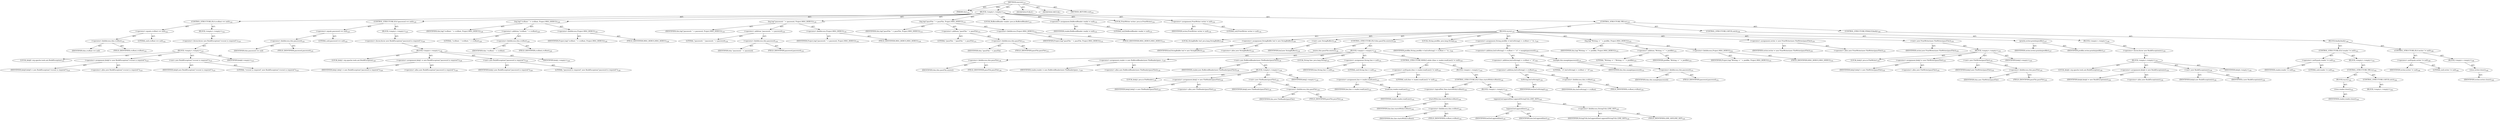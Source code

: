digraph "execute" {  
"111669149697" [label = <(METHOD,execute)<SUB>121</SUB>> ]
"115964116992" [label = <(PARAM,this)<SUB>121</SUB>> ]
"25769803777" [label = <(BLOCK,&lt;empty&gt;,&lt;empty&gt;)<SUB>121</SUB>> ]
"47244640256" [label = <(CONTROL_STRUCTURE,IF,if (cvsRoot == null))<SUB>122</SUB>> ]
"30064771091" [label = <(&lt;operator&gt;.equals,cvsRoot == null)<SUB>122</SUB>> ]
"30064771092" [label = <(&lt;operator&gt;.fieldAccess,this.cvsRoot)<SUB>122</SUB>> ]
"68719476753" [label = <(IDENTIFIER,this,cvsRoot == null)> ]
"55834574855" [label = <(FIELD_IDENTIFIER,cvsRoot,cvsRoot)<SUB>122</SUB>> ]
"90194313478" [label = <(LITERAL,null,cvsRoot == null)<SUB>122</SUB>> ]
"25769803778" [label = <(BLOCK,&lt;empty&gt;,&lt;empty&gt;)<SUB>122</SUB>> ]
"30064771093" [label = <(&lt;operator&gt;.throw,throw new BuildException(&quot;cvsroot is required&quot;);)<SUB>123</SUB>> ]
"25769803779" [label = <(BLOCK,&lt;empty&gt;,&lt;empty&gt;)<SUB>123</SUB>> ]
"94489280512" [label = <(LOCAL,$obj0: org.apache.tools.ant.BuildException)<SUB>123</SUB>> ]
"30064771094" [label = <(&lt;operator&gt;.assignment,$obj0 = new BuildException(&quot;cvsroot is required&quot;))<SUB>123</SUB>> ]
"68719476754" [label = <(IDENTIFIER,$obj0,$obj0 = new BuildException(&quot;cvsroot is required&quot;))<SUB>123</SUB>> ]
"30064771095" [label = <(&lt;operator&gt;.alloc,new BuildException(&quot;cvsroot is required&quot;))<SUB>123</SUB>> ]
"30064771096" [label = <(&lt;init&gt;,new BuildException(&quot;cvsroot is required&quot;))<SUB>123</SUB>> ]
"68719476755" [label = <(IDENTIFIER,$obj0,new BuildException(&quot;cvsroot is required&quot;))<SUB>123</SUB>> ]
"90194313479" [label = <(LITERAL,&quot;cvsroot is required&quot;,new BuildException(&quot;cvsroot is required&quot;))<SUB>123</SUB>> ]
"68719476756" [label = <(IDENTIFIER,$obj0,&lt;empty&gt;)<SUB>123</SUB>> ]
"47244640257" [label = <(CONTROL_STRUCTURE,IF,if (password == null))<SUB>125</SUB>> ]
"30064771097" [label = <(&lt;operator&gt;.equals,password == null)<SUB>125</SUB>> ]
"30064771098" [label = <(&lt;operator&gt;.fieldAccess,this.password)<SUB>125</SUB>> ]
"68719476757" [label = <(IDENTIFIER,this,password == null)> ]
"55834574856" [label = <(FIELD_IDENTIFIER,password,password)<SUB>125</SUB>> ]
"90194313480" [label = <(LITERAL,null,password == null)<SUB>125</SUB>> ]
"25769803780" [label = <(BLOCK,&lt;empty&gt;,&lt;empty&gt;)<SUB>125</SUB>> ]
"30064771099" [label = <(&lt;operator&gt;.throw,throw new BuildException(&quot;password is required&quot;);)<SUB>126</SUB>> ]
"25769803781" [label = <(BLOCK,&lt;empty&gt;,&lt;empty&gt;)<SUB>126</SUB>> ]
"94489280513" [label = <(LOCAL,$obj1: org.apache.tools.ant.BuildException)<SUB>126</SUB>> ]
"30064771100" [label = <(&lt;operator&gt;.assignment,$obj1 = new BuildException(&quot;password is required&quot;))<SUB>126</SUB>> ]
"68719476758" [label = <(IDENTIFIER,$obj1,$obj1 = new BuildException(&quot;password is required&quot;))<SUB>126</SUB>> ]
"30064771101" [label = <(&lt;operator&gt;.alloc,new BuildException(&quot;password is required&quot;))<SUB>126</SUB>> ]
"30064771102" [label = <(&lt;init&gt;,new BuildException(&quot;password is required&quot;))<SUB>126</SUB>> ]
"68719476759" [label = <(IDENTIFIER,$obj1,new BuildException(&quot;password is required&quot;))<SUB>126</SUB>> ]
"90194313481" [label = <(LITERAL,&quot;password is required&quot;,new BuildException(&quot;password is required&quot;))<SUB>126</SUB>> ]
"68719476760" [label = <(IDENTIFIER,$obj1,&lt;empty&gt;)<SUB>126</SUB>> ]
"30064771103" [label = <(log,log(&quot;cvsRoot: &quot; + cvsRoot, Project.MSG_DEBUG))<SUB>129</SUB>> ]
"68719476736" [label = <(IDENTIFIER,this,log(&quot;cvsRoot: &quot; + cvsRoot, Project.MSG_DEBUG))<SUB>129</SUB>> ]
"30064771104" [label = <(&lt;operator&gt;.addition,&quot;cvsRoot: &quot; + cvsRoot)<SUB>129</SUB>> ]
"90194313482" [label = <(LITERAL,&quot;cvsRoot: &quot;,&quot;cvsRoot: &quot; + cvsRoot)<SUB>129</SUB>> ]
"30064771105" [label = <(&lt;operator&gt;.fieldAccess,this.cvsRoot)<SUB>129</SUB>> ]
"68719476761" [label = <(IDENTIFIER,this,&quot;cvsRoot: &quot; + cvsRoot)> ]
"55834574857" [label = <(FIELD_IDENTIFIER,cvsRoot,cvsRoot)<SUB>129</SUB>> ]
"30064771106" [label = <(&lt;operator&gt;.fieldAccess,Project.MSG_DEBUG)<SUB>129</SUB>> ]
"68719476762" [label = <(IDENTIFIER,Project,log(&quot;cvsRoot: &quot; + cvsRoot, Project.MSG_DEBUG))<SUB>129</SUB>> ]
"55834574858" [label = <(FIELD_IDENTIFIER,MSG_DEBUG,MSG_DEBUG)<SUB>129</SUB>> ]
"30064771107" [label = <(log,log(&quot;password: &quot; + password, Project.MSG_DEBUG))<SUB>130</SUB>> ]
"68719476737" [label = <(IDENTIFIER,this,log(&quot;password: &quot; + password, Project.MSG_DEBUG))<SUB>130</SUB>> ]
"30064771108" [label = <(&lt;operator&gt;.addition,&quot;password: &quot; + password)<SUB>130</SUB>> ]
"90194313483" [label = <(LITERAL,&quot;password: &quot;,&quot;password: &quot; + password)<SUB>130</SUB>> ]
"30064771109" [label = <(&lt;operator&gt;.fieldAccess,this.password)<SUB>130</SUB>> ]
"68719476763" [label = <(IDENTIFIER,this,&quot;password: &quot; + password)> ]
"55834574859" [label = <(FIELD_IDENTIFIER,password,password)<SUB>130</SUB>> ]
"30064771110" [label = <(&lt;operator&gt;.fieldAccess,Project.MSG_DEBUG)<SUB>130</SUB>> ]
"68719476764" [label = <(IDENTIFIER,Project,log(&quot;password: &quot; + password, Project.MSG_DEBUG))<SUB>130</SUB>> ]
"55834574860" [label = <(FIELD_IDENTIFIER,MSG_DEBUG,MSG_DEBUG)<SUB>130</SUB>> ]
"30064771111" [label = <(log,log(&quot;passFile: &quot; + passFile, Project.MSG_DEBUG))<SUB>131</SUB>> ]
"68719476738" [label = <(IDENTIFIER,this,log(&quot;passFile: &quot; + passFile, Project.MSG_DEBUG))<SUB>131</SUB>> ]
"30064771112" [label = <(&lt;operator&gt;.addition,&quot;passFile: &quot; + passFile)<SUB>131</SUB>> ]
"90194313484" [label = <(LITERAL,&quot;passFile: &quot;,&quot;passFile: &quot; + passFile)<SUB>131</SUB>> ]
"30064771113" [label = <(&lt;operator&gt;.fieldAccess,this.passFile)<SUB>131</SUB>> ]
"68719476765" [label = <(IDENTIFIER,this,&quot;passFile: &quot; + passFile)> ]
"55834574861" [label = <(FIELD_IDENTIFIER,passFile,passFile)<SUB>131</SUB>> ]
"30064771114" [label = <(&lt;operator&gt;.fieldAccess,Project.MSG_DEBUG)<SUB>131</SUB>> ]
"68719476766" [label = <(IDENTIFIER,Project,log(&quot;passFile: &quot; + passFile, Project.MSG_DEBUG))<SUB>131</SUB>> ]
"55834574862" [label = <(FIELD_IDENTIFIER,MSG_DEBUG,MSG_DEBUG)<SUB>131</SUB>> ]
"94489280514" [label = <(LOCAL,BufferedReader reader: java.io.BufferedReader)<SUB>133</SUB>> ]
"30064771115" [label = <(&lt;operator&gt;.assignment,BufferedReader reader = null)<SUB>133</SUB>> ]
"68719476767" [label = <(IDENTIFIER,reader,BufferedReader reader = null)<SUB>133</SUB>> ]
"90194313485" [label = <(LITERAL,null,BufferedReader reader = null)<SUB>133</SUB>> ]
"94489280515" [label = <(LOCAL,PrintWriter writer: java.io.PrintWriter)<SUB>134</SUB>> ]
"30064771116" [label = <(&lt;operator&gt;.assignment,PrintWriter writer = null)<SUB>134</SUB>> ]
"68719476768" [label = <(IDENTIFIER,writer,PrintWriter writer = null)<SUB>134</SUB>> ]
"90194313486" [label = <(LITERAL,null,PrintWriter writer = null)<SUB>134</SUB>> ]
"47244640258" [label = <(CONTROL_STRUCTURE,TRY,try)<SUB>135</SUB>> ]
"25769803782" [label = <(BLOCK,try,try)<SUB>135</SUB>> ]
"94489280516" [label = <(LOCAL,StringBuffer buf: java.lang.StringBuffer)<SUB>136</SUB>> ]
"30064771117" [label = <(&lt;operator&gt;.assignment,StringBuffer buf = new StringBuffer())<SUB>136</SUB>> ]
"68719476769" [label = <(IDENTIFIER,buf,StringBuffer buf = new StringBuffer())<SUB>136</SUB>> ]
"30064771118" [label = <(&lt;operator&gt;.alloc,new StringBuffer())<SUB>136</SUB>> ]
"30064771119" [label = <(&lt;init&gt;,new StringBuffer())<SUB>136</SUB>> ]
"68719476770" [label = <(IDENTIFIER,buf,new StringBuffer())<SUB>136</SUB>> ]
"47244640259" [label = <(CONTROL_STRUCTURE,IF,if (this.passFile.exists()))<SUB>138</SUB>> ]
"30064771120" [label = <(exists,this.passFile.exists())<SUB>138</SUB>> ]
"30064771121" [label = <(&lt;operator&gt;.fieldAccess,this.passFile)<SUB>138</SUB>> ]
"68719476771" [label = <(IDENTIFIER,this,this.passFile.exists())> ]
"55834574863" [label = <(FIELD_IDENTIFIER,passFile,passFile)<SUB>138</SUB>> ]
"25769803783" [label = <(BLOCK,&lt;empty&gt;,&lt;empty&gt;)<SUB>138</SUB>> ]
"30064771122" [label = <(&lt;operator&gt;.assignment,reader = new BufferedReader(new FileReader(pass...)<SUB>139</SUB>> ]
"68719476772" [label = <(IDENTIFIER,reader,reader = new BufferedReader(new FileReader(pass...)<SUB>139</SUB>> ]
"30064771123" [label = <(&lt;operator&gt;.alloc,new BufferedReader(new FileReader(passFile)))<SUB>139</SUB>> ]
"30064771124" [label = <(&lt;init&gt;,new BufferedReader(new FileReader(passFile)))<SUB>139</SUB>> ]
"68719476773" [label = <(IDENTIFIER,reader,new BufferedReader(new FileReader(passFile)))<SUB>139</SUB>> ]
"25769803784" [label = <(BLOCK,&lt;empty&gt;,&lt;empty&gt;)<SUB>139</SUB>> ]
"94489280517" [label = <(LOCAL,$obj2: java.io.FileReader)<SUB>139</SUB>> ]
"30064771125" [label = <(&lt;operator&gt;.assignment,$obj2 = new FileReader(passFile))<SUB>139</SUB>> ]
"68719476774" [label = <(IDENTIFIER,$obj2,$obj2 = new FileReader(passFile))<SUB>139</SUB>> ]
"30064771126" [label = <(&lt;operator&gt;.alloc,new FileReader(passFile))<SUB>139</SUB>> ]
"30064771127" [label = <(&lt;init&gt;,new FileReader(passFile))<SUB>139</SUB>> ]
"68719476775" [label = <(IDENTIFIER,$obj2,new FileReader(passFile))<SUB>139</SUB>> ]
"30064771128" [label = <(&lt;operator&gt;.fieldAccess,this.passFile)<SUB>139</SUB>> ]
"68719476776" [label = <(IDENTIFIER,this,new FileReader(passFile))> ]
"55834574864" [label = <(FIELD_IDENTIFIER,passFile,passFile)<SUB>139</SUB>> ]
"68719476777" [label = <(IDENTIFIER,$obj2,&lt;empty&gt;)<SUB>139</SUB>> ]
"94489280518" [label = <(LOCAL,String line: java.lang.String)<SUB>141</SUB>> ]
"30064771129" [label = <(&lt;operator&gt;.assignment,String line = null)<SUB>141</SUB>> ]
"68719476778" [label = <(IDENTIFIER,line,String line = null)<SUB>141</SUB>> ]
"90194313487" [label = <(LITERAL,null,String line = null)<SUB>141</SUB>> ]
"47244640260" [label = <(CONTROL_STRUCTURE,WHILE,while ((line = reader.readLine()) != null))<SUB>143</SUB>> ]
"30064771130" [label = <(&lt;operator&gt;.notEquals,(line = reader.readLine()) != null)<SUB>143</SUB>> ]
"30064771131" [label = <(&lt;operator&gt;.assignment,line = reader.readLine())<SUB>143</SUB>> ]
"68719476779" [label = <(IDENTIFIER,line,line = reader.readLine())<SUB>143</SUB>> ]
"30064771132" [label = <(readLine,reader.readLine())<SUB>143</SUB>> ]
"68719476780" [label = <(IDENTIFIER,reader,reader.readLine())<SUB>143</SUB>> ]
"90194313488" [label = <(LITERAL,null,(line = reader.readLine()) != null)<SUB>143</SUB>> ]
"25769803785" [label = <(BLOCK,&lt;empty&gt;,&lt;empty&gt;)<SUB>143</SUB>> ]
"47244640261" [label = <(CONTROL_STRUCTURE,IF,if (!line.startsWith(cvsRoot)))<SUB>144</SUB>> ]
"30064771133" [label = <(&lt;operator&gt;.logicalNot,!line.startsWith(cvsRoot))<SUB>144</SUB>> ]
"30064771134" [label = <(startsWith,line.startsWith(cvsRoot))<SUB>144</SUB>> ]
"68719476781" [label = <(IDENTIFIER,line,line.startsWith(cvsRoot))<SUB>144</SUB>> ]
"30064771135" [label = <(&lt;operator&gt;.fieldAccess,this.cvsRoot)<SUB>144</SUB>> ]
"68719476782" [label = <(IDENTIFIER,this,line.startsWith(cvsRoot))> ]
"55834574865" [label = <(FIELD_IDENTIFIER,cvsRoot,cvsRoot)<SUB>144</SUB>> ]
"25769803786" [label = <(BLOCK,&lt;empty&gt;,&lt;empty&gt;)<SUB>144</SUB>> ]
"30064771136" [label = <(append,buf.append(line).append(StringUtils.LINE_SEP))<SUB>145</SUB>> ]
"30064771137" [label = <(append,buf.append(line))<SUB>145</SUB>> ]
"68719476783" [label = <(IDENTIFIER,buf,buf.append(line))<SUB>145</SUB>> ]
"68719476784" [label = <(IDENTIFIER,line,buf.append(line))<SUB>145</SUB>> ]
"30064771138" [label = <(&lt;operator&gt;.fieldAccess,StringUtils.LINE_SEP)<SUB>145</SUB>> ]
"68719476785" [label = <(IDENTIFIER,StringUtils,buf.append(line).append(StringUtils.LINE_SEP))<SUB>145</SUB>> ]
"55834574866" [label = <(FIELD_IDENTIFIER,LINE_SEP,LINE_SEP)<SUB>145</SUB>> ]
"94489280519" [label = <(LOCAL,String pwdfile: java.lang.String)<SUB>150</SUB>> ]
"30064771139" [label = <(&lt;operator&gt;.assignment,String pwdfile = buf.toString() + cvsRoot + &quot; A...)<SUB>150</SUB>> ]
"68719476786" [label = <(IDENTIFIER,pwdfile,String pwdfile = buf.toString() + cvsRoot + &quot; A...)<SUB>150</SUB>> ]
"30064771140" [label = <(&lt;operator&gt;.addition,buf.toString() + cvsRoot + &quot; A&quot; + mangle(password))<SUB>150</SUB>> ]
"30064771141" [label = <(&lt;operator&gt;.addition,buf.toString() + cvsRoot + &quot; A&quot;)<SUB>150</SUB>> ]
"30064771142" [label = <(&lt;operator&gt;.addition,buf.toString() + cvsRoot)<SUB>150</SUB>> ]
"30064771143" [label = <(toString,buf.toString())<SUB>150</SUB>> ]
"68719476787" [label = <(IDENTIFIER,buf,buf.toString())<SUB>150</SUB>> ]
"30064771144" [label = <(&lt;operator&gt;.fieldAccess,this.cvsRoot)<SUB>150</SUB>> ]
"68719476788" [label = <(IDENTIFIER,this,buf.toString() + cvsRoot)> ]
"55834574867" [label = <(FIELD_IDENTIFIER,cvsRoot,cvsRoot)<SUB>150</SUB>> ]
"90194313489" [label = <(LITERAL,&quot; A&quot;,buf.toString() + cvsRoot + &quot; A&quot;)<SUB>150</SUB>> ]
"30064771145" [label = <(mangle,this.mangle(password))<SUB>151</SUB>> ]
"68719476739" [label = <(IDENTIFIER,this,this.mangle(password))<SUB>151</SUB>> ]
"30064771146" [label = <(&lt;operator&gt;.fieldAccess,this.password)<SUB>151</SUB>> ]
"68719476789" [label = <(IDENTIFIER,this,this.mangle(password))> ]
"55834574868" [label = <(FIELD_IDENTIFIER,password,password)<SUB>151</SUB>> ]
"30064771147" [label = <(log,log(&quot;Writing -&gt; &quot; + pwdfile, Project.MSG_DEBUG))<SUB>153</SUB>> ]
"68719476740" [label = <(IDENTIFIER,this,log(&quot;Writing -&gt; &quot; + pwdfile, Project.MSG_DEBUG))<SUB>153</SUB>> ]
"30064771148" [label = <(&lt;operator&gt;.addition,&quot;Writing -&gt; &quot; + pwdfile)<SUB>153</SUB>> ]
"90194313490" [label = <(LITERAL,&quot;Writing -&gt; &quot;,&quot;Writing -&gt; &quot; + pwdfile)<SUB>153</SUB>> ]
"68719476790" [label = <(IDENTIFIER,pwdfile,&quot;Writing -&gt; &quot; + pwdfile)<SUB>153</SUB>> ]
"30064771149" [label = <(&lt;operator&gt;.fieldAccess,Project.MSG_DEBUG)<SUB>153</SUB>> ]
"68719476791" [label = <(IDENTIFIER,Project,log(&quot;Writing -&gt; &quot; + pwdfile, Project.MSG_DEBUG))<SUB>153</SUB>> ]
"55834574869" [label = <(FIELD_IDENTIFIER,MSG_DEBUG,MSG_DEBUG)<SUB>153</SUB>> ]
"30064771150" [label = <(&lt;operator&gt;.assignment,writer = new PrintWriter(new FileWriter(passFile)))<SUB>155</SUB>> ]
"68719476792" [label = <(IDENTIFIER,writer,writer = new PrintWriter(new FileWriter(passFile)))<SUB>155</SUB>> ]
"30064771151" [label = <(&lt;operator&gt;.alloc,new PrintWriter(new FileWriter(passFile)))<SUB>155</SUB>> ]
"30064771152" [label = <(&lt;init&gt;,new PrintWriter(new FileWriter(passFile)))<SUB>155</SUB>> ]
"68719476793" [label = <(IDENTIFIER,writer,new PrintWriter(new FileWriter(passFile)))<SUB>155</SUB>> ]
"25769803787" [label = <(BLOCK,&lt;empty&gt;,&lt;empty&gt;)<SUB>155</SUB>> ]
"94489280520" [label = <(LOCAL,$obj3: java.io.FileWriter)<SUB>155</SUB>> ]
"30064771153" [label = <(&lt;operator&gt;.assignment,$obj3 = new FileWriter(passFile))<SUB>155</SUB>> ]
"68719476794" [label = <(IDENTIFIER,$obj3,$obj3 = new FileWriter(passFile))<SUB>155</SUB>> ]
"30064771154" [label = <(&lt;operator&gt;.alloc,new FileWriter(passFile))<SUB>155</SUB>> ]
"30064771155" [label = <(&lt;init&gt;,new FileWriter(passFile))<SUB>155</SUB>> ]
"68719476795" [label = <(IDENTIFIER,$obj3,new FileWriter(passFile))<SUB>155</SUB>> ]
"30064771156" [label = <(&lt;operator&gt;.fieldAccess,this.passFile)<SUB>155</SUB>> ]
"68719476796" [label = <(IDENTIFIER,this,new FileWriter(passFile))> ]
"55834574870" [label = <(FIELD_IDENTIFIER,passFile,passFile)<SUB>155</SUB>> ]
"68719476797" [label = <(IDENTIFIER,$obj3,&lt;empty&gt;)<SUB>155</SUB>> ]
"30064771157" [label = <(println,writer.println(pwdfile))<SUB>157</SUB>> ]
"68719476798" [label = <(IDENTIFIER,writer,writer.println(pwdfile))<SUB>157</SUB>> ]
"68719476799" [label = <(IDENTIFIER,pwdfile,writer.println(pwdfile))<SUB>157</SUB>> ]
"47244640262" [label = <(CONTROL_STRUCTURE,CATCH,catch)<SUB>158</SUB>> ]
"25769803788" [label = <(BLOCK,&lt;empty&gt;,&lt;empty&gt;)<SUB>158</SUB>> ]
"30064771158" [label = <(&lt;operator&gt;.throw,throw new BuildException(e);)<SUB>159</SUB>> ]
"25769803789" [label = <(BLOCK,&lt;empty&gt;,&lt;empty&gt;)<SUB>159</SUB>> ]
"94489280521" [label = <(LOCAL,$obj4: org.apache.tools.ant.BuildException)<SUB>159</SUB>> ]
"30064771159" [label = <(&lt;operator&gt;.assignment,$obj4 = new BuildException(e))<SUB>159</SUB>> ]
"68719476800" [label = <(IDENTIFIER,$obj4,$obj4 = new BuildException(e))<SUB>159</SUB>> ]
"30064771160" [label = <(&lt;operator&gt;.alloc,new BuildException(e))<SUB>159</SUB>> ]
"30064771161" [label = <(&lt;init&gt;,new BuildException(e))<SUB>159</SUB>> ]
"68719476801" [label = <(IDENTIFIER,$obj4,new BuildException(e))<SUB>159</SUB>> ]
"68719476802" [label = <(IDENTIFIER,e,new BuildException(e))<SUB>159</SUB>> ]
"68719476803" [label = <(IDENTIFIER,$obj4,&lt;empty&gt;)<SUB>159</SUB>> ]
"47244640263" [label = <(CONTROL_STRUCTURE,FINALLY,finally)<SUB>160</SUB>> ]
"25769803790" [label = <(BLOCK,finally,finally)<SUB>160</SUB>> ]
"47244640264" [label = <(CONTROL_STRUCTURE,IF,if (reader != null))<SUB>161</SUB>> ]
"30064771162" [label = <(&lt;operator&gt;.notEquals,reader != null)<SUB>161</SUB>> ]
"68719476804" [label = <(IDENTIFIER,reader,reader != null)<SUB>161</SUB>> ]
"90194313491" [label = <(LITERAL,null,reader != null)<SUB>161</SUB>> ]
"25769803791" [label = <(BLOCK,&lt;empty&gt;,&lt;empty&gt;)<SUB>161</SUB>> ]
"47244640265" [label = <(CONTROL_STRUCTURE,TRY,try)<SUB>162</SUB>> ]
"25769803792" [label = <(BLOCK,try,try)<SUB>162</SUB>> ]
"30064771163" [label = <(close,reader.close())<SUB>163</SUB>> ]
"68719476805" [label = <(IDENTIFIER,reader,reader.close())<SUB>163</SUB>> ]
"47244640266" [label = <(CONTROL_STRUCTURE,CATCH,catch)<SUB>164</SUB>> ]
"25769803793" [label = <(BLOCK,&lt;empty&gt;,&lt;empty&gt;)<SUB>164</SUB>> ]
"47244640267" [label = <(CONTROL_STRUCTURE,IF,if (writer != null))<SUB>168</SUB>> ]
"30064771164" [label = <(&lt;operator&gt;.notEquals,writer != null)<SUB>168</SUB>> ]
"68719476806" [label = <(IDENTIFIER,writer,writer != null)<SUB>168</SUB>> ]
"90194313492" [label = <(LITERAL,null,writer != null)<SUB>168</SUB>> ]
"25769803794" [label = <(BLOCK,&lt;empty&gt;,&lt;empty&gt;)<SUB>168</SUB>> ]
"30064771165" [label = <(close,writer.close())<SUB>169</SUB>> ]
"68719476807" [label = <(IDENTIFIER,writer,writer.close())<SUB>169</SUB>> ]
"133143986182" [label = <(MODIFIER,PUBLIC)> ]
"133143986183" [label = <(MODIFIER,VIRTUAL)> ]
"128849018881" [label = <(METHOD_RETURN,void)<SUB>121</SUB>> ]
  "111669149697" -> "115964116992"  [ label = "AST: "] 
  "111669149697" -> "25769803777"  [ label = "AST: "] 
  "111669149697" -> "133143986182"  [ label = "AST: "] 
  "111669149697" -> "133143986183"  [ label = "AST: "] 
  "111669149697" -> "128849018881"  [ label = "AST: "] 
  "25769803777" -> "47244640256"  [ label = "AST: "] 
  "25769803777" -> "47244640257"  [ label = "AST: "] 
  "25769803777" -> "30064771103"  [ label = "AST: "] 
  "25769803777" -> "30064771107"  [ label = "AST: "] 
  "25769803777" -> "30064771111"  [ label = "AST: "] 
  "25769803777" -> "94489280514"  [ label = "AST: "] 
  "25769803777" -> "30064771115"  [ label = "AST: "] 
  "25769803777" -> "94489280515"  [ label = "AST: "] 
  "25769803777" -> "30064771116"  [ label = "AST: "] 
  "25769803777" -> "47244640258"  [ label = "AST: "] 
  "47244640256" -> "30064771091"  [ label = "AST: "] 
  "47244640256" -> "25769803778"  [ label = "AST: "] 
  "30064771091" -> "30064771092"  [ label = "AST: "] 
  "30064771091" -> "90194313478"  [ label = "AST: "] 
  "30064771092" -> "68719476753"  [ label = "AST: "] 
  "30064771092" -> "55834574855"  [ label = "AST: "] 
  "25769803778" -> "30064771093"  [ label = "AST: "] 
  "30064771093" -> "25769803779"  [ label = "AST: "] 
  "25769803779" -> "94489280512"  [ label = "AST: "] 
  "25769803779" -> "30064771094"  [ label = "AST: "] 
  "25769803779" -> "30064771096"  [ label = "AST: "] 
  "25769803779" -> "68719476756"  [ label = "AST: "] 
  "30064771094" -> "68719476754"  [ label = "AST: "] 
  "30064771094" -> "30064771095"  [ label = "AST: "] 
  "30064771096" -> "68719476755"  [ label = "AST: "] 
  "30064771096" -> "90194313479"  [ label = "AST: "] 
  "47244640257" -> "30064771097"  [ label = "AST: "] 
  "47244640257" -> "25769803780"  [ label = "AST: "] 
  "30064771097" -> "30064771098"  [ label = "AST: "] 
  "30064771097" -> "90194313480"  [ label = "AST: "] 
  "30064771098" -> "68719476757"  [ label = "AST: "] 
  "30064771098" -> "55834574856"  [ label = "AST: "] 
  "25769803780" -> "30064771099"  [ label = "AST: "] 
  "30064771099" -> "25769803781"  [ label = "AST: "] 
  "25769803781" -> "94489280513"  [ label = "AST: "] 
  "25769803781" -> "30064771100"  [ label = "AST: "] 
  "25769803781" -> "30064771102"  [ label = "AST: "] 
  "25769803781" -> "68719476760"  [ label = "AST: "] 
  "30064771100" -> "68719476758"  [ label = "AST: "] 
  "30064771100" -> "30064771101"  [ label = "AST: "] 
  "30064771102" -> "68719476759"  [ label = "AST: "] 
  "30064771102" -> "90194313481"  [ label = "AST: "] 
  "30064771103" -> "68719476736"  [ label = "AST: "] 
  "30064771103" -> "30064771104"  [ label = "AST: "] 
  "30064771103" -> "30064771106"  [ label = "AST: "] 
  "30064771104" -> "90194313482"  [ label = "AST: "] 
  "30064771104" -> "30064771105"  [ label = "AST: "] 
  "30064771105" -> "68719476761"  [ label = "AST: "] 
  "30064771105" -> "55834574857"  [ label = "AST: "] 
  "30064771106" -> "68719476762"  [ label = "AST: "] 
  "30064771106" -> "55834574858"  [ label = "AST: "] 
  "30064771107" -> "68719476737"  [ label = "AST: "] 
  "30064771107" -> "30064771108"  [ label = "AST: "] 
  "30064771107" -> "30064771110"  [ label = "AST: "] 
  "30064771108" -> "90194313483"  [ label = "AST: "] 
  "30064771108" -> "30064771109"  [ label = "AST: "] 
  "30064771109" -> "68719476763"  [ label = "AST: "] 
  "30064771109" -> "55834574859"  [ label = "AST: "] 
  "30064771110" -> "68719476764"  [ label = "AST: "] 
  "30064771110" -> "55834574860"  [ label = "AST: "] 
  "30064771111" -> "68719476738"  [ label = "AST: "] 
  "30064771111" -> "30064771112"  [ label = "AST: "] 
  "30064771111" -> "30064771114"  [ label = "AST: "] 
  "30064771112" -> "90194313484"  [ label = "AST: "] 
  "30064771112" -> "30064771113"  [ label = "AST: "] 
  "30064771113" -> "68719476765"  [ label = "AST: "] 
  "30064771113" -> "55834574861"  [ label = "AST: "] 
  "30064771114" -> "68719476766"  [ label = "AST: "] 
  "30064771114" -> "55834574862"  [ label = "AST: "] 
  "30064771115" -> "68719476767"  [ label = "AST: "] 
  "30064771115" -> "90194313485"  [ label = "AST: "] 
  "30064771116" -> "68719476768"  [ label = "AST: "] 
  "30064771116" -> "90194313486"  [ label = "AST: "] 
  "47244640258" -> "25769803782"  [ label = "AST: "] 
  "47244640258" -> "47244640262"  [ label = "AST: "] 
  "47244640258" -> "47244640263"  [ label = "AST: "] 
  "25769803782" -> "94489280516"  [ label = "AST: "] 
  "25769803782" -> "30064771117"  [ label = "AST: "] 
  "25769803782" -> "30064771119"  [ label = "AST: "] 
  "25769803782" -> "47244640259"  [ label = "AST: "] 
  "25769803782" -> "94489280519"  [ label = "AST: "] 
  "25769803782" -> "30064771139"  [ label = "AST: "] 
  "25769803782" -> "30064771147"  [ label = "AST: "] 
  "25769803782" -> "30064771150"  [ label = "AST: "] 
  "25769803782" -> "30064771152"  [ label = "AST: "] 
  "25769803782" -> "30064771157"  [ label = "AST: "] 
  "30064771117" -> "68719476769"  [ label = "AST: "] 
  "30064771117" -> "30064771118"  [ label = "AST: "] 
  "30064771119" -> "68719476770"  [ label = "AST: "] 
  "47244640259" -> "30064771120"  [ label = "AST: "] 
  "47244640259" -> "25769803783"  [ label = "AST: "] 
  "30064771120" -> "30064771121"  [ label = "AST: "] 
  "30064771121" -> "68719476771"  [ label = "AST: "] 
  "30064771121" -> "55834574863"  [ label = "AST: "] 
  "25769803783" -> "30064771122"  [ label = "AST: "] 
  "25769803783" -> "30064771124"  [ label = "AST: "] 
  "25769803783" -> "94489280518"  [ label = "AST: "] 
  "25769803783" -> "30064771129"  [ label = "AST: "] 
  "25769803783" -> "47244640260"  [ label = "AST: "] 
  "30064771122" -> "68719476772"  [ label = "AST: "] 
  "30064771122" -> "30064771123"  [ label = "AST: "] 
  "30064771124" -> "68719476773"  [ label = "AST: "] 
  "30064771124" -> "25769803784"  [ label = "AST: "] 
  "25769803784" -> "94489280517"  [ label = "AST: "] 
  "25769803784" -> "30064771125"  [ label = "AST: "] 
  "25769803784" -> "30064771127"  [ label = "AST: "] 
  "25769803784" -> "68719476777"  [ label = "AST: "] 
  "30064771125" -> "68719476774"  [ label = "AST: "] 
  "30064771125" -> "30064771126"  [ label = "AST: "] 
  "30064771127" -> "68719476775"  [ label = "AST: "] 
  "30064771127" -> "30064771128"  [ label = "AST: "] 
  "30064771128" -> "68719476776"  [ label = "AST: "] 
  "30064771128" -> "55834574864"  [ label = "AST: "] 
  "30064771129" -> "68719476778"  [ label = "AST: "] 
  "30064771129" -> "90194313487"  [ label = "AST: "] 
  "47244640260" -> "30064771130"  [ label = "AST: "] 
  "47244640260" -> "25769803785"  [ label = "AST: "] 
  "30064771130" -> "30064771131"  [ label = "AST: "] 
  "30064771130" -> "90194313488"  [ label = "AST: "] 
  "30064771131" -> "68719476779"  [ label = "AST: "] 
  "30064771131" -> "30064771132"  [ label = "AST: "] 
  "30064771132" -> "68719476780"  [ label = "AST: "] 
  "25769803785" -> "47244640261"  [ label = "AST: "] 
  "47244640261" -> "30064771133"  [ label = "AST: "] 
  "47244640261" -> "25769803786"  [ label = "AST: "] 
  "30064771133" -> "30064771134"  [ label = "AST: "] 
  "30064771134" -> "68719476781"  [ label = "AST: "] 
  "30064771134" -> "30064771135"  [ label = "AST: "] 
  "30064771135" -> "68719476782"  [ label = "AST: "] 
  "30064771135" -> "55834574865"  [ label = "AST: "] 
  "25769803786" -> "30064771136"  [ label = "AST: "] 
  "30064771136" -> "30064771137"  [ label = "AST: "] 
  "30064771136" -> "30064771138"  [ label = "AST: "] 
  "30064771137" -> "68719476783"  [ label = "AST: "] 
  "30064771137" -> "68719476784"  [ label = "AST: "] 
  "30064771138" -> "68719476785"  [ label = "AST: "] 
  "30064771138" -> "55834574866"  [ label = "AST: "] 
  "30064771139" -> "68719476786"  [ label = "AST: "] 
  "30064771139" -> "30064771140"  [ label = "AST: "] 
  "30064771140" -> "30064771141"  [ label = "AST: "] 
  "30064771140" -> "30064771145"  [ label = "AST: "] 
  "30064771141" -> "30064771142"  [ label = "AST: "] 
  "30064771141" -> "90194313489"  [ label = "AST: "] 
  "30064771142" -> "30064771143"  [ label = "AST: "] 
  "30064771142" -> "30064771144"  [ label = "AST: "] 
  "30064771143" -> "68719476787"  [ label = "AST: "] 
  "30064771144" -> "68719476788"  [ label = "AST: "] 
  "30064771144" -> "55834574867"  [ label = "AST: "] 
  "30064771145" -> "68719476739"  [ label = "AST: "] 
  "30064771145" -> "30064771146"  [ label = "AST: "] 
  "30064771146" -> "68719476789"  [ label = "AST: "] 
  "30064771146" -> "55834574868"  [ label = "AST: "] 
  "30064771147" -> "68719476740"  [ label = "AST: "] 
  "30064771147" -> "30064771148"  [ label = "AST: "] 
  "30064771147" -> "30064771149"  [ label = "AST: "] 
  "30064771148" -> "90194313490"  [ label = "AST: "] 
  "30064771148" -> "68719476790"  [ label = "AST: "] 
  "30064771149" -> "68719476791"  [ label = "AST: "] 
  "30064771149" -> "55834574869"  [ label = "AST: "] 
  "30064771150" -> "68719476792"  [ label = "AST: "] 
  "30064771150" -> "30064771151"  [ label = "AST: "] 
  "30064771152" -> "68719476793"  [ label = "AST: "] 
  "30064771152" -> "25769803787"  [ label = "AST: "] 
  "25769803787" -> "94489280520"  [ label = "AST: "] 
  "25769803787" -> "30064771153"  [ label = "AST: "] 
  "25769803787" -> "30064771155"  [ label = "AST: "] 
  "25769803787" -> "68719476797"  [ label = "AST: "] 
  "30064771153" -> "68719476794"  [ label = "AST: "] 
  "30064771153" -> "30064771154"  [ label = "AST: "] 
  "30064771155" -> "68719476795"  [ label = "AST: "] 
  "30064771155" -> "30064771156"  [ label = "AST: "] 
  "30064771156" -> "68719476796"  [ label = "AST: "] 
  "30064771156" -> "55834574870"  [ label = "AST: "] 
  "30064771157" -> "68719476798"  [ label = "AST: "] 
  "30064771157" -> "68719476799"  [ label = "AST: "] 
  "47244640262" -> "25769803788"  [ label = "AST: "] 
  "25769803788" -> "30064771158"  [ label = "AST: "] 
  "30064771158" -> "25769803789"  [ label = "AST: "] 
  "25769803789" -> "94489280521"  [ label = "AST: "] 
  "25769803789" -> "30064771159"  [ label = "AST: "] 
  "25769803789" -> "30064771161"  [ label = "AST: "] 
  "25769803789" -> "68719476803"  [ label = "AST: "] 
  "30064771159" -> "68719476800"  [ label = "AST: "] 
  "30064771159" -> "30064771160"  [ label = "AST: "] 
  "30064771161" -> "68719476801"  [ label = "AST: "] 
  "30064771161" -> "68719476802"  [ label = "AST: "] 
  "47244640263" -> "25769803790"  [ label = "AST: "] 
  "25769803790" -> "47244640264"  [ label = "AST: "] 
  "25769803790" -> "47244640267"  [ label = "AST: "] 
  "47244640264" -> "30064771162"  [ label = "AST: "] 
  "47244640264" -> "25769803791"  [ label = "AST: "] 
  "30064771162" -> "68719476804"  [ label = "AST: "] 
  "30064771162" -> "90194313491"  [ label = "AST: "] 
  "25769803791" -> "47244640265"  [ label = "AST: "] 
  "47244640265" -> "25769803792"  [ label = "AST: "] 
  "47244640265" -> "47244640266"  [ label = "AST: "] 
  "25769803792" -> "30064771163"  [ label = "AST: "] 
  "30064771163" -> "68719476805"  [ label = "AST: "] 
  "47244640266" -> "25769803793"  [ label = "AST: "] 
  "47244640267" -> "30064771164"  [ label = "AST: "] 
  "47244640267" -> "25769803794"  [ label = "AST: "] 
  "30064771164" -> "68719476806"  [ label = "AST: "] 
  "30064771164" -> "90194313492"  [ label = "AST: "] 
  "25769803794" -> "30064771165"  [ label = "AST: "] 
  "30064771165" -> "68719476807"  [ label = "AST: "] 
  "111669149697" -> "115964116992"  [ label = "DDG: "] 
}
